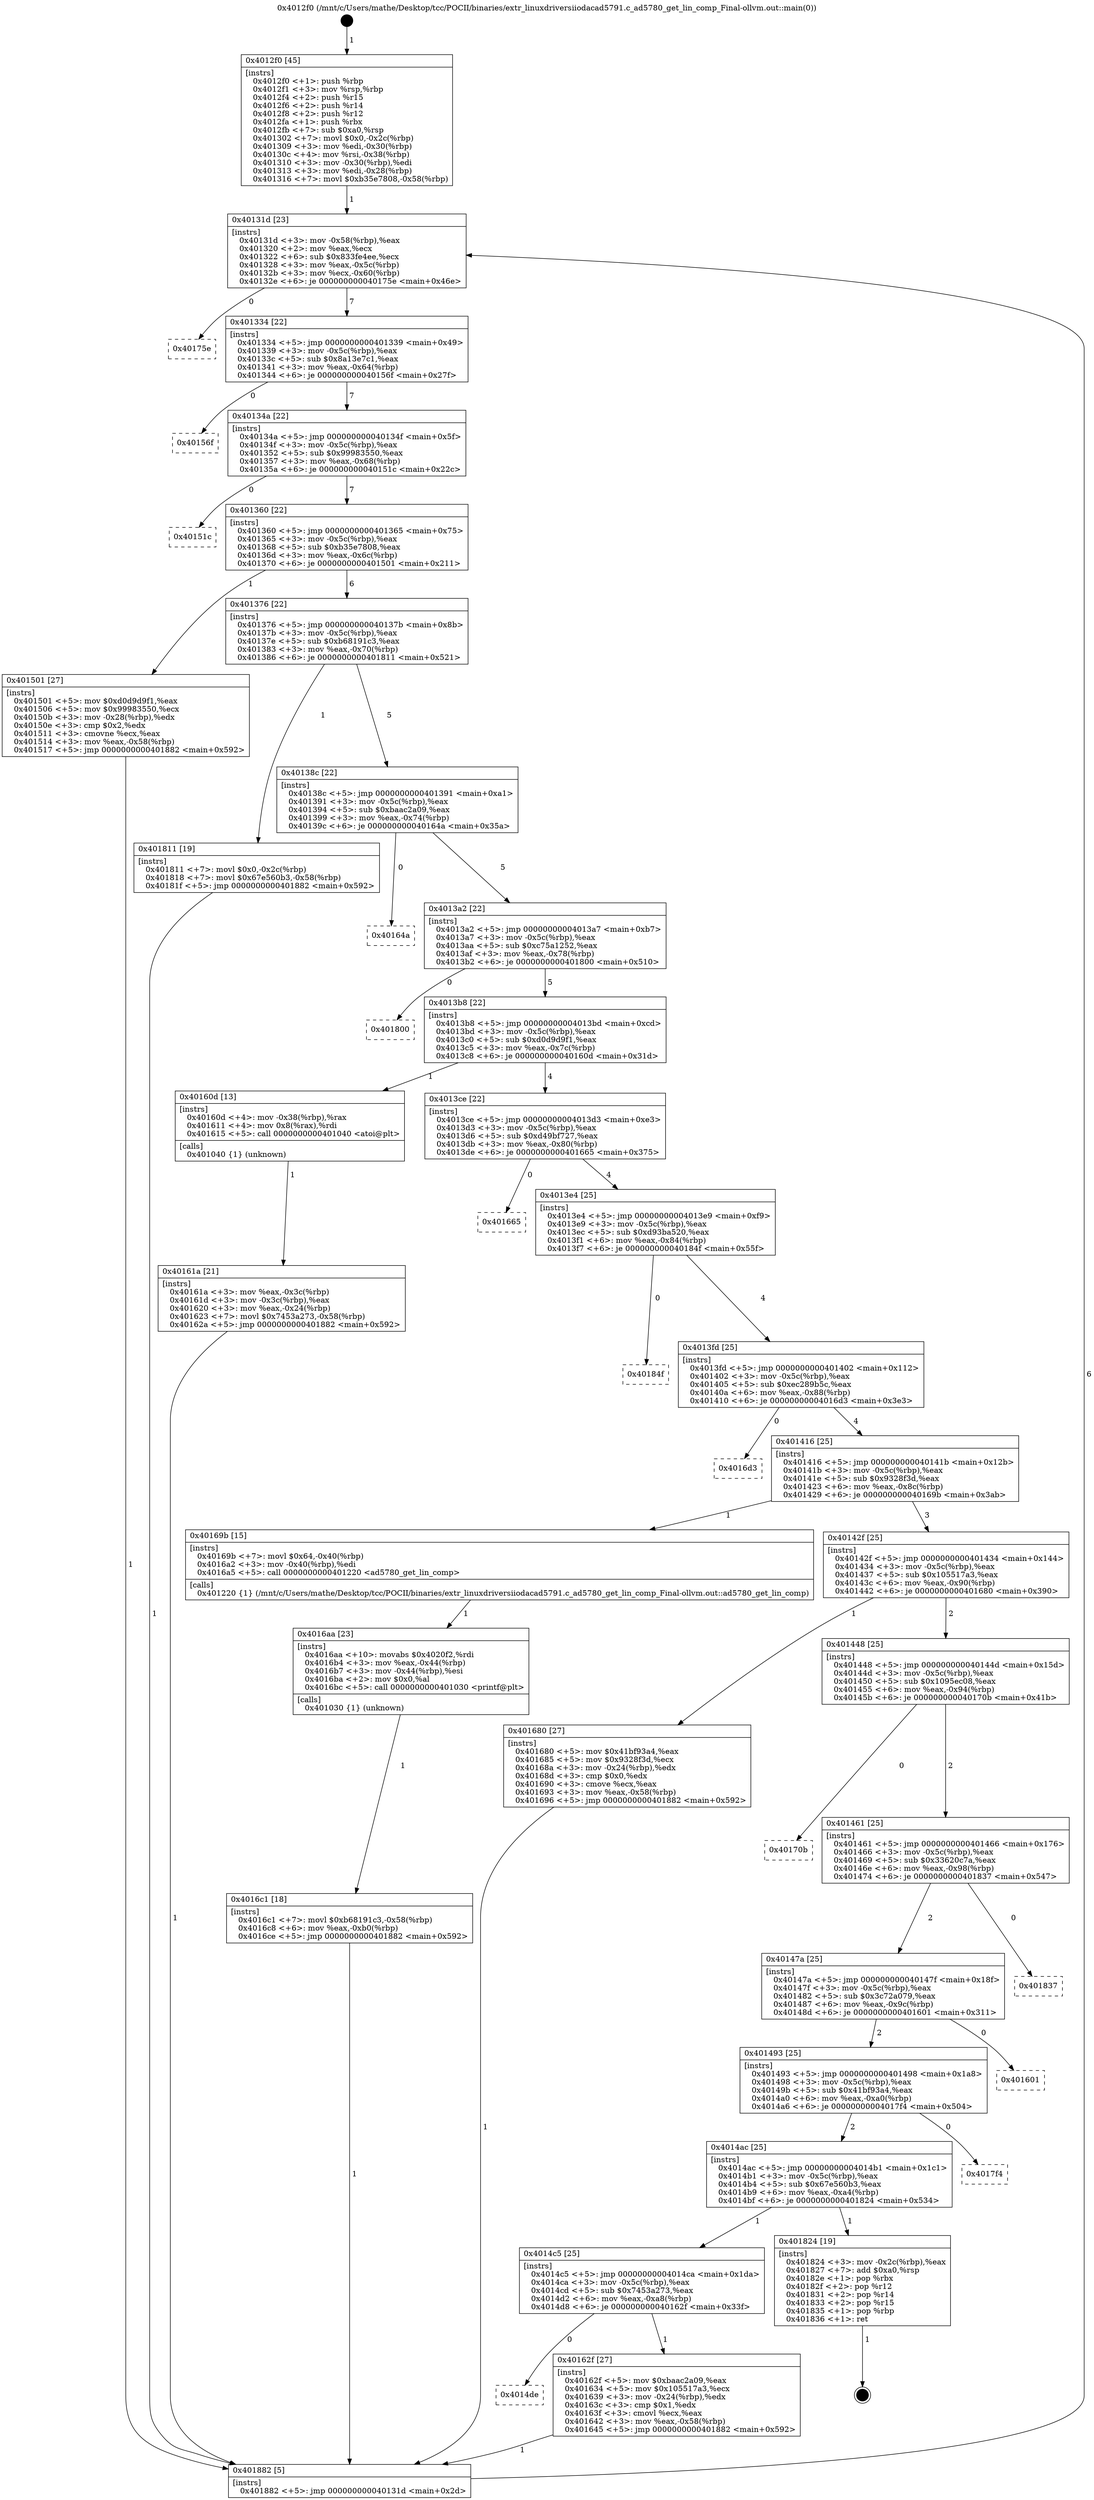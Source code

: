 digraph "0x4012f0" {
  label = "0x4012f0 (/mnt/c/Users/mathe/Desktop/tcc/POCII/binaries/extr_linuxdriversiiodacad5791.c_ad5780_get_lin_comp_Final-ollvm.out::main(0))"
  labelloc = "t"
  node[shape=record]

  Entry [label="",width=0.3,height=0.3,shape=circle,fillcolor=black,style=filled]
  "0x40131d" [label="{
     0x40131d [23]\l
     | [instrs]\l
     &nbsp;&nbsp;0x40131d \<+3\>: mov -0x58(%rbp),%eax\l
     &nbsp;&nbsp;0x401320 \<+2\>: mov %eax,%ecx\l
     &nbsp;&nbsp;0x401322 \<+6\>: sub $0x833fe4ee,%ecx\l
     &nbsp;&nbsp;0x401328 \<+3\>: mov %eax,-0x5c(%rbp)\l
     &nbsp;&nbsp;0x40132b \<+3\>: mov %ecx,-0x60(%rbp)\l
     &nbsp;&nbsp;0x40132e \<+6\>: je 000000000040175e \<main+0x46e\>\l
  }"]
  "0x40175e" [label="{
     0x40175e\l
  }", style=dashed]
  "0x401334" [label="{
     0x401334 [22]\l
     | [instrs]\l
     &nbsp;&nbsp;0x401334 \<+5\>: jmp 0000000000401339 \<main+0x49\>\l
     &nbsp;&nbsp;0x401339 \<+3\>: mov -0x5c(%rbp),%eax\l
     &nbsp;&nbsp;0x40133c \<+5\>: sub $0x8a13e7c1,%eax\l
     &nbsp;&nbsp;0x401341 \<+3\>: mov %eax,-0x64(%rbp)\l
     &nbsp;&nbsp;0x401344 \<+6\>: je 000000000040156f \<main+0x27f\>\l
  }"]
  Exit [label="",width=0.3,height=0.3,shape=circle,fillcolor=black,style=filled,peripheries=2]
  "0x40156f" [label="{
     0x40156f\l
  }", style=dashed]
  "0x40134a" [label="{
     0x40134a [22]\l
     | [instrs]\l
     &nbsp;&nbsp;0x40134a \<+5\>: jmp 000000000040134f \<main+0x5f\>\l
     &nbsp;&nbsp;0x40134f \<+3\>: mov -0x5c(%rbp),%eax\l
     &nbsp;&nbsp;0x401352 \<+5\>: sub $0x99983550,%eax\l
     &nbsp;&nbsp;0x401357 \<+3\>: mov %eax,-0x68(%rbp)\l
     &nbsp;&nbsp;0x40135a \<+6\>: je 000000000040151c \<main+0x22c\>\l
  }"]
  "0x4016c1" [label="{
     0x4016c1 [18]\l
     | [instrs]\l
     &nbsp;&nbsp;0x4016c1 \<+7\>: movl $0xb68191c3,-0x58(%rbp)\l
     &nbsp;&nbsp;0x4016c8 \<+6\>: mov %eax,-0xb0(%rbp)\l
     &nbsp;&nbsp;0x4016ce \<+5\>: jmp 0000000000401882 \<main+0x592\>\l
  }"]
  "0x40151c" [label="{
     0x40151c\l
  }", style=dashed]
  "0x401360" [label="{
     0x401360 [22]\l
     | [instrs]\l
     &nbsp;&nbsp;0x401360 \<+5\>: jmp 0000000000401365 \<main+0x75\>\l
     &nbsp;&nbsp;0x401365 \<+3\>: mov -0x5c(%rbp),%eax\l
     &nbsp;&nbsp;0x401368 \<+5\>: sub $0xb35e7808,%eax\l
     &nbsp;&nbsp;0x40136d \<+3\>: mov %eax,-0x6c(%rbp)\l
     &nbsp;&nbsp;0x401370 \<+6\>: je 0000000000401501 \<main+0x211\>\l
  }"]
  "0x4016aa" [label="{
     0x4016aa [23]\l
     | [instrs]\l
     &nbsp;&nbsp;0x4016aa \<+10\>: movabs $0x4020f2,%rdi\l
     &nbsp;&nbsp;0x4016b4 \<+3\>: mov %eax,-0x44(%rbp)\l
     &nbsp;&nbsp;0x4016b7 \<+3\>: mov -0x44(%rbp),%esi\l
     &nbsp;&nbsp;0x4016ba \<+2\>: mov $0x0,%al\l
     &nbsp;&nbsp;0x4016bc \<+5\>: call 0000000000401030 \<printf@plt\>\l
     | [calls]\l
     &nbsp;&nbsp;0x401030 \{1\} (unknown)\l
  }"]
  "0x401501" [label="{
     0x401501 [27]\l
     | [instrs]\l
     &nbsp;&nbsp;0x401501 \<+5\>: mov $0xd0d9d9f1,%eax\l
     &nbsp;&nbsp;0x401506 \<+5\>: mov $0x99983550,%ecx\l
     &nbsp;&nbsp;0x40150b \<+3\>: mov -0x28(%rbp),%edx\l
     &nbsp;&nbsp;0x40150e \<+3\>: cmp $0x2,%edx\l
     &nbsp;&nbsp;0x401511 \<+3\>: cmovne %ecx,%eax\l
     &nbsp;&nbsp;0x401514 \<+3\>: mov %eax,-0x58(%rbp)\l
     &nbsp;&nbsp;0x401517 \<+5\>: jmp 0000000000401882 \<main+0x592\>\l
  }"]
  "0x401376" [label="{
     0x401376 [22]\l
     | [instrs]\l
     &nbsp;&nbsp;0x401376 \<+5\>: jmp 000000000040137b \<main+0x8b\>\l
     &nbsp;&nbsp;0x40137b \<+3\>: mov -0x5c(%rbp),%eax\l
     &nbsp;&nbsp;0x40137e \<+5\>: sub $0xb68191c3,%eax\l
     &nbsp;&nbsp;0x401383 \<+3\>: mov %eax,-0x70(%rbp)\l
     &nbsp;&nbsp;0x401386 \<+6\>: je 0000000000401811 \<main+0x521\>\l
  }"]
  "0x401882" [label="{
     0x401882 [5]\l
     | [instrs]\l
     &nbsp;&nbsp;0x401882 \<+5\>: jmp 000000000040131d \<main+0x2d\>\l
  }"]
  "0x4012f0" [label="{
     0x4012f0 [45]\l
     | [instrs]\l
     &nbsp;&nbsp;0x4012f0 \<+1\>: push %rbp\l
     &nbsp;&nbsp;0x4012f1 \<+3\>: mov %rsp,%rbp\l
     &nbsp;&nbsp;0x4012f4 \<+2\>: push %r15\l
     &nbsp;&nbsp;0x4012f6 \<+2\>: push %r14\l
     &nbsp;&nbsp;0x4012f8 \<+2\>: push %r12\l
     &nbsp;&nbsp;0x4012fa \<+1\>: push %rbx\l
     &nbsp;&nbsp;0x4012fb \<+7\>: sub $0xa0,%rsp\l
     &nbsp;&nbsp;0x401302 \<+7\>: movl $0x0,-0x2c(%rbp)\l
     &nbsp;&nbsp;0x401309 \<+3\>: mov %edi,-0x30(%rbp)\l
     &nbsp;&nbsp;0x40130c \<+4\>: mov %rsi,-0x38(%rbp)\l
     &nbsp;&nbsp;0x401310 \<+3\>: mov -0x30(%rbp),%edi\l
     &nbsp;&nbsp;0x401313 \<+3\>: mov %edi,-0x28(%rbp)\l
     &nbsp;&nbsp;0x401316 \<+7\>: movl $0xb35e7808,-0x58(%rbp)\l
  }"]
  "0x4014de" [label="{
     0x4014de\l
  }", style=dashed]
  "0x401811" [label="{
     0x401811 [19]\l
     | [instrs]\l
     &nbsp;&nbsp;0x401811 \<+7\>: movl $0x0,-0x2c(%rbp)\l
     &nbsp;&nbsp;0x401818 \<+7\>: movl $0x67e560b3,-0x58(%rbp)\l
     &nbsp;&nbsp;0x40181f \<+5\>: jmp 0000000000401882 \<main+0x592\>\l
  }"]
  "0x40138c" [label="{
     0x40138c [22]\l
     | [instrs]\l
     &nbsp;&nbsp;0x40138c \<+5\>: jmp 0000000000401391 \<main+0xa1\>\l
     &nbsp;&nbsp;0x401391 \<+3\>: mov -0x5c(%rbp),%eax\l
     &nbsp;&nbsp;0x401394 \<+5\>: sub $0xbaac2a09,%eax\l
     &nbsp;&nbsp;0x401399 \<+3\>: mov %eax,-0x74(%rbp)\l
     &nbsp;&nbsp;0x40139c \<+6\>: je 000000000040164a \<main+0x35a\>\l
  }"]
  "0x40162f" [label="{
     0x40162f [27]\l
     | [instrs]\l
     &nbsp;&nbsp;0x40162f \<+5\>: mov $0xbaac2a09,%eax\l
     &nbsp;&nbsp;0x401634 \<+5\>: mov $0x105517a3,%ecx\l
     &nbsp;&nbsp;0x401639 \<+3\>: mov -0x24(%rbp),%edx\l
     &nbsp;&nbsp;0x40163c \<+3\>: cmp $0x1,%edx\l
     &nbsp;&nbsp;0x40163f \<+3\>: cmovl %ecx,%eax\l
     &nbsp;&nbsp;0x401642 \<+3\>: mov %eax,-0x58(%rbp)\l
     &nbsp;&nbsp;0x401645 \<+5\>: jmp 0000000000401882 \<main+0x592\>\l
  }"]
  "0x40164a" [label="{
     0x40164a\l
  }", style=dashed]
  "0x4013a2" [label="{
     0x4013a2 [22]\l
     | [instrs]\l
     &nbsp;&nbsp;0x4013a2 \<+5\>: jmp 00000000004013a7 \<main+0xb7\>\l
     &nbsp;&nbsp;0x4013a7 \<+3\>: mov -0x5c(%rbp),%eax\l
     &nbsp;&nbsp;0x4013aa \<+5\>: sub $0xc75a1252,%eax\l
     &nbsp;&nbsp;0x4013af \<+3\>: mov %eax,-0x78(%rbp)\l
     &nbsp;&nbsp;0x4013b2 \<+6\>: je 0000000000401800 \<main+0x510\>\l
  }"]
  "0x4014c5" [label="{
     0x4014c5 [25]\l
     | [instrs]\l
     &nbsp;&nbsp;0x4014c5 \<+5\>: jmp 00000000004014ca \<main+0x1da\>\l
     &nbsp;&nbsp;0x4014ca \<+3\>: mov -0x5c(%rbp),%eax\l
     &nbsp;&nbsp;0x4014cd \<+5\>: sub $0x7453a273,%eax\l
     &nbsp;&nbsp;0x4014d2 \<+6\>: mov %eax,-0xa8(%rbp)\l
     &nbsp;&nbsp;0x4014d8 \<+6\>: je 000000000040162f \<main+0x33f\>\l
  }"]
  "0x401800" [label="{
     0x401800\l
  }", style=dashed]
  "0x4013b8" [label="{
     0x4013b8 [22]\l
     | [instrs]\l
     &nbsp;&nbsp;0x4013b8 \<+5\>: jmp 00000000004013bd \<main+0xcd\>\l
     &nbsp;&nbsp;0x4013bd \<+3\>: mov -0x5c(%rbp),%eax\l
     &nbsp;&nbsp;0x4013c0 \<+5\>: sub $0xd0d9d9f1,%eax\l
     &nbsp;&nbsp;0x4013c5 \<+3\>: mov %eax,-0x7c(%rbp)\l
     &nbsp;&nbsp;0x4013c8 \<+6\>: je 000000000040160d \<main+0x31d\>\l
  }"]
  "0x401824" [label="{
     0x401824 [19]\l
     | [instrs]\l
     &nbsp;&nbsp;0x401824 \<+3\>: mov -0x2c(%rbp),%eax\l
     &nbsp;&nbsp;0x401827 \<+7\>: add $0xa0,%rsp\l
     &nbsp;&nbsp;0x40182e \<+1\>: pop %rbx\l
     &nbsp;&nbsp;0x40182f \<+2\>: pop %r12\l
     &nbsp;&nbsp;0x401831 \<+2\>: pop %r14\l
     &nbsp;&nbsp;0x401833 \<+2\>: pop %r15\l
     &nbsp;&nbsp;0x401835 \<+1\>: pop %rbp\l
     &nbsp;&nbsp;0x401836 \<+1\>: ret\l
  }"]
  "0x40160d" [label="{
     0x40160d [13]\l
     | [instrs]\l
     &nbsp;&nbsp;0x40160d \<+4\>: mov -0x38(%rbp),%rax\l
     &nbsp;&nbsp;0x401611 \<+4\>: mov 0x8(%rax),%rdi\l
     &nbsp;&nbsp;0x401615 \<+5\>: call 0000000000401040 \<atoi@plt\>\l
     | [calls]\l
     &nbsp;&nbsp;0x401040 \{1\} (unknown)\l
  }"]
  "0x4013ce" [label="{
     0x4013ce [22]\l
     | [instrs]\l
     &nbsp;&nbsp;0x4013ce \<+5\>: jmp 00000000004013d3 \<main+0xe3\>\l
     &nbsp;&nbsp;0x4013d3 \<+3\>: mov -0x5c(%rbp),%eax\l
     &nbsp;&nbsp;0x4013d6 \<+5\>: sub $0xd49bf727,%eax\l
     &nbsp;&nbsp;0x4013db \<+3\>: mov %eax,-0x80(%rbp)\l
     &nbsp;&nbsp;0x4013de \<+6\>: je 0000000000401665 \<main+0x375\>\l
  }"]
  "0x40161a" [label="{
     0x40161a [21]\l
     | [instrs]\l
     &nbsp;&nbsp;0x40161a \<+3\>: mov %eax,-0x3c(%rbp)\l
     &nbsp;&nbsp;0x40161d \<+3\>: mov -0x3c(%rbp),%eax\l
     &nbsp;&nbsp;0x401620 \<+3\>: mov %eax,-0x24(%rbp)\l
     &nbsp;&nbsp;0x401623 \<+7\>: movl $0x7453a273,-0x58(%rbp)\l
     &nbsp;&nbsp;0x40162a \<+5\>: jmp 0000000000401882 \<main+0x592\>\l
  }"]
  "0x4014ac" [label="{
     0x4014ac [25]\l
     | [instrs]\l
     &nbsp;&nbsp;0x4014ac \<+5\>: jmp 00000000004014b1 \<main+0x1c1\>\l
     &nbsp;&nbsp;0x4014b1 \<+3\>: mov -0x5c(%rbp),%eax\l
     &nbsp;&nbsp;0x4014b4 \<+5\>: sub $0x67e560b3,%eax\l
     &nbsp;&nbsp;0x4014b9 \<+6\>: mov %eax,-0xa4(%rbp)\l
     &nbsp;&nbsp;0x4014bf \<+6\>: je 0000000000401824 \<main+0x534\>\l
  }"]
  "0x401665" [label="{
     0x401665\l
  }", style=dashed]
  "0x4013e4" [label="{
     0x4013e4 [25]\l
     | [instrs]\l
     &nbsp;&nbsp;0x4013e4 \<+5\>: jmp 00000000004013e9 \<main+0xf9\>\l
     &nbsp;&nbsp;0x4013e9 \<+3\>: mov -0x5c(%rbp),%eax\l
     &nbsp;&nbsp;0x4013ec \<+5\>: sub $0xd93ba520,%eax\l
     &nbsp;&nbsp;0x4013f1 \<+6\>: mov %eax,-0x84(%rbp)\l
     &nbsp;&nbsp;0x4013f7 \<+6\>: je 000000000040184f \<main+0x55f\>\l
  }"]
  "0x4017f4" [label="{
     0x4017f4\l
  }", style=dashed]
  "0x40184f" [label="{
     0x40184f\l
  }", style=dashed]
  "0x4013fd" [label="{
     0x4013fd [25]\l
     | [instrs]\l
     &nbsp;&nbsp;0x4013fd \<+5\>: jmp 0000000000401402 \<main+0x112\>\l
     &nbsp;&nbsp;0x401402 \<+3\>: mov -0x5c(%rbp),%eax\l
     &nbsp;&nbsp;0x401405 \<+5\>: sub $0xec289b5c,%eax\l
     &nbsp;&nbsp;0x40140a \<+6\>: mov %eax,-0x88(%rbp)\l
     &nbsp;&nbsp;0x401410 \<+6\>: je 00000000004016d3 \<main+0x3e3\>\l
  }"]
  "0x401493" [label="{
     0x401493 [25]\l
     | [instrs]\l
     &nbsp;&nbsp;0x401493 \<+5\>: jmp 0000000000401498 \<main+0x1a8\>\l
     &nbsp;&nbsp;0x401498 \<+3\>: mov -0x5c(%rbp),%eax\l
     &nbsp;&nbsp;0x40149b \<+5\>: sub $0x41bf93a4,%eax\l
     &nbsp;&nbsp;0x4014a0 \<+6\>: mov %eax,-0xa0(%rbp)\l
     &nbsp;&nbsp;0x4014a6 \<+6\>: je 00000000004017f4 \<main+0x504\>\l
  }"]
  "0x4016d3" [label="{
     0x4016d3\l
  }", style=dashed]
  "0x401416" [label="{
     0x401416 [25]\l
     | [instrs]\l
     &nbsp;&nbsp;0x401416 \<+5\>: jmp 000000000040141b \<main+0x12b\>\l
     &nbsp;&nbsp;0x40141b \<+3\>: mov -0x5c(%rbp),%eax\l
     &nbsp;&nbsp;0x40141e \<+5\>: sub $0x9328f3d,%eax\l
     &nbsp;&nbsp;0x401423 \<+6\>: mov %eax,-0x8c(%rbp)\l
     &nbsp;&nbsp;0x401429 \<+6\>: je 000000000040169b \<main+0x3ab\>\l
  }"]
  "0x401601" [label="{
     0x401601\l
  }", style=dashed]
  "0x40169b" [label="{
     0x40169b [15]\l
     | [instrs]\l
     &nbsp;&nbsp;0x40169b \<+7\>: movl $0x64,-0x40(%rbp)\l
     &nbsp;&nbsp;0x4016a2 \<+3\>: mov -0x40(%rbp),%edi\l
     &nbsp;&nbsp;0x4016a5 \<+5\>: call 0000000000401220 \<ad5780_get_lin_comp\>\l
     | [calls]\l
     &nbsp;&nbsp;0x401220 \{1\} (/mnt/c/Users/mathe/Desktop/tcc/POCII/binaries/extr_linuxdriversiiodacad5791.c_ad5780_get_lin_comp_Final-ollvm.out::ad5780_get_lin_comp)\l
  }"]
  "0x40142f" [label="{
     0x40142f [25]\l
     | [instrs]\l
     &nbsp;&nbsp;0x40142f \<+5\>: jmp 0000000000401434 \<main+0x144\>\l
     &nbsp;&nbsp;0x401434 \<+3\>: mov -0x5c(%rbp),%eax\l
     &nbsp;&nbsp;0x401437 \<+5\>: sub $0x105517a3,%eax\l
     &nbsp;&nbsp;0x40143c \<+6\>: mov %eax,-0x90(%rbp)\l
     &nbsp;&nbsp;0x401442 \<+6\>: je 0000000000401680 \<main+0x390\>\l
  }"]
  "0x40147a" [label="{
     0x40147a [25]\l
     | [instrs]\l
     &nbsp;&nbsp;0x40147a \<+5\>: jmp 000000000040147f \<main+0x18f\>\l
     &nbsp;&nbsp;0x40147f \<+3\>: mov -0x5c(%rbp),%eax\l
     &nbsp;&nbsp;0x401482 \<+5\>: sub $0x3c72a079,%eax\l
     &nbsp;&nbsp;0x401487 \<+6\>: mov %eax,-0x9c(%rbp)\l
     &nbsp;&nbsp;0x40148d \<+6\>: je 0000000000401601 \<main+0x311\>\l
  }"]
  "0x401680" [label="{
     0x401680 [27]\l
     | [instrs]\l
     &nbsp;&nbsp;0x401680 \<+5\>: mov $0x41bf93a4,%eax\l
     &nbsp;&nbsp;0x401685 \<+5\>: mov $0x9328f3d,%ecx\l
     &nbsp;&nbsp;0x40168a \<+3\>: mov -0x24(%rbp),%edx\l
     &nbsp;&nbsp;0x40168d \<+3\>: cmp $0x0,%edx\l
     &nbsp;&nbsp;0x401690 \<+3\>: cmove %ecx,%eax\l
     &nbsp;&nbsp;0x401693 \<+3\>: mov %eax,-0x58(%rbp)\l
     &nbsp;&nbsp;0x401696 \<+5\>: jmp 0000000000401882 \<main+0x592\>\l
  }"]
  "0x401448" [label="{
     0x401448 [25]\l
     | [instrs]\l
     &nbsp;&nbsp;0x401448 \<+5\>: jmp 000000000040144d \<main+0x15d\>\l
     &nbsp;&nbsp;0x40144d \<+3\>: mov -0x5c(%rbp),%eax\l
     &nbsp;&nbsp;0x401450 \<+5\>: sub $0x1095ec08,%eax\l
     &nbsp;&nbsp;0x401455 \<+6\>: mov %eax,-0x94(%rbp)\l
     &nbsp;&nbsp;0x40145b \<+6\>: je 000000000040170b \<main+0x41b\>\l
  }"]
  "0x401837" [label="{
     0x401837\l
  }", style=dashed]
  "0x40170b" [label="{
     0x40170b\l
  }", style=dashed]
  "0x401461" [label="{
     0x401461 [25]\l
     | [instrs]\l
     &nbsp;&nbsp;0x401461 \<+5\>: jmp 0000000000401466 \<main+0x176\>\l
     &nbsp;&nbsp;0x401466 \<+3\>: mov -0x5c(%rbp),%eax\l
     &nbsp;&nbsp;0x401469 \<+5\>: sub $0x33620c7a,%eax\l
     &nbsp;&nbsp;0x40146e \<+6\>: mov %eax,-0x98(%rbp)\l
     &nbsp;&nbsp;0x401474 \<+6\>: je 0000000000401837 \<main+0x547\>\l
  }"]
  Entry -> "0x4012f0" [label=" 1"]
  "0x40131d" -> "0x40175e" [label=" 0"]
  "0x40131d" -> "0x401334" [label=" 7"]
  "0x401824" -> Exit [label=" 1"]
  "0x401334" -> "0x40156f" [label=" 0"]
  "0x401334" -> "0x40134a" [label=" 7"]
  "0x401811" -> "0x401882" [label=" 1"]
  "0x40134a" -> "0x40151c" [label=" 0"]
  "0x40134a" -> "0x401360" [label=" 7"]
  "0x4016c1" -> "0x401882" [label=" 1"]
  "0x401360" -> "0x401501" [label=" 1"]
  "0x401360" -> "0x401376" [label=" 6"]
  "0x401501" -> "0x401882" [label=" 1"]
  "0x4012f0" -> "0x40131d" [label=" 1"]
  "0x401882" -> "0x40131d" [label=" 6"]
  "0x4016aa" -> "0x4016c1" [label=" 1"]
  "0x401376" -> "0x401811" [label=" 1"]
  "0x401376" -> "0x40138c" [label=" 5"]
  "0x40169b" -> "0x4016aa" [label=" 1"]
  "0x40138c" -> "0x40164a" [label=" 0"]
  "0x40138c" -> "0x4013a2" [label=" 5"]
  "0x401680" -> "0x401882" [label=" 1"]
  "0x4013a2" -> "0x401800" [label=" 0"]
  "0x4013a2" -> "0x4013b8" [label=" 5"]
  "0x4014c5" -> "0x4014de" [label=" 0"]
  "0x4013b8" -> "0x40160d" [label=" 1"]
  "0x4013b8" -> "0x4013ce" [label=" 4"]
  "0x40160d" -> "0x40161a" [label=" 1"]
  "0x40161a" -> "0x401882" [label=" 1"]
  "0x4014c5" -> "0x40162f" [label=" 1"]
  "0x4013ce" -> "0x401665" [label=" 0"]
  "0x4013ce" -> "0x4013e4" [label=" 4"]
  "0x4014ac" -> "0x4014c5" [label=" 1"]
  "0x4013e4" -> "0x40184f" [label=" 0"]
  "0x4013e4" -> "0x4013fd" [label=" 4"]
  "0x4014ac" -> "0x401824" [label=" 1"]
  "0x4013fd" -> "0x4016d3" [label=" 0"]
  "0x4013fd" -> "0x401416" [label=" 4"]
  "0x401493" -> "0x4014ac" [label=" 2"]
  "0x401416" -> "0x40169b" [label=" 1"]
  "0x401416" -> "0x40142f" [label=" 3"]
  "0x401493" -> "0x4017f4" [label=" 0"]
  "0x40142f" -> "0x401680" [label=" 1"]
  "0x40142f" -> "0x401448" [label=" 2"]
  "0x40147a" -> "0x401493" [label=" 2"]
  "0x401448" -> "0x40170b" [label=" 0"]
  "0x401448" -> "0x401461" [label=" 2"]
  "0x40147a" -> "0x401601" [label=" 0"]
  "0x401461" -> "0x401837" [label=" 0"]
  "0x401461" -> "0x40147a" [label=" 2"]
  "0x40162f" -> "0x401882" [label=" 1"]
}
